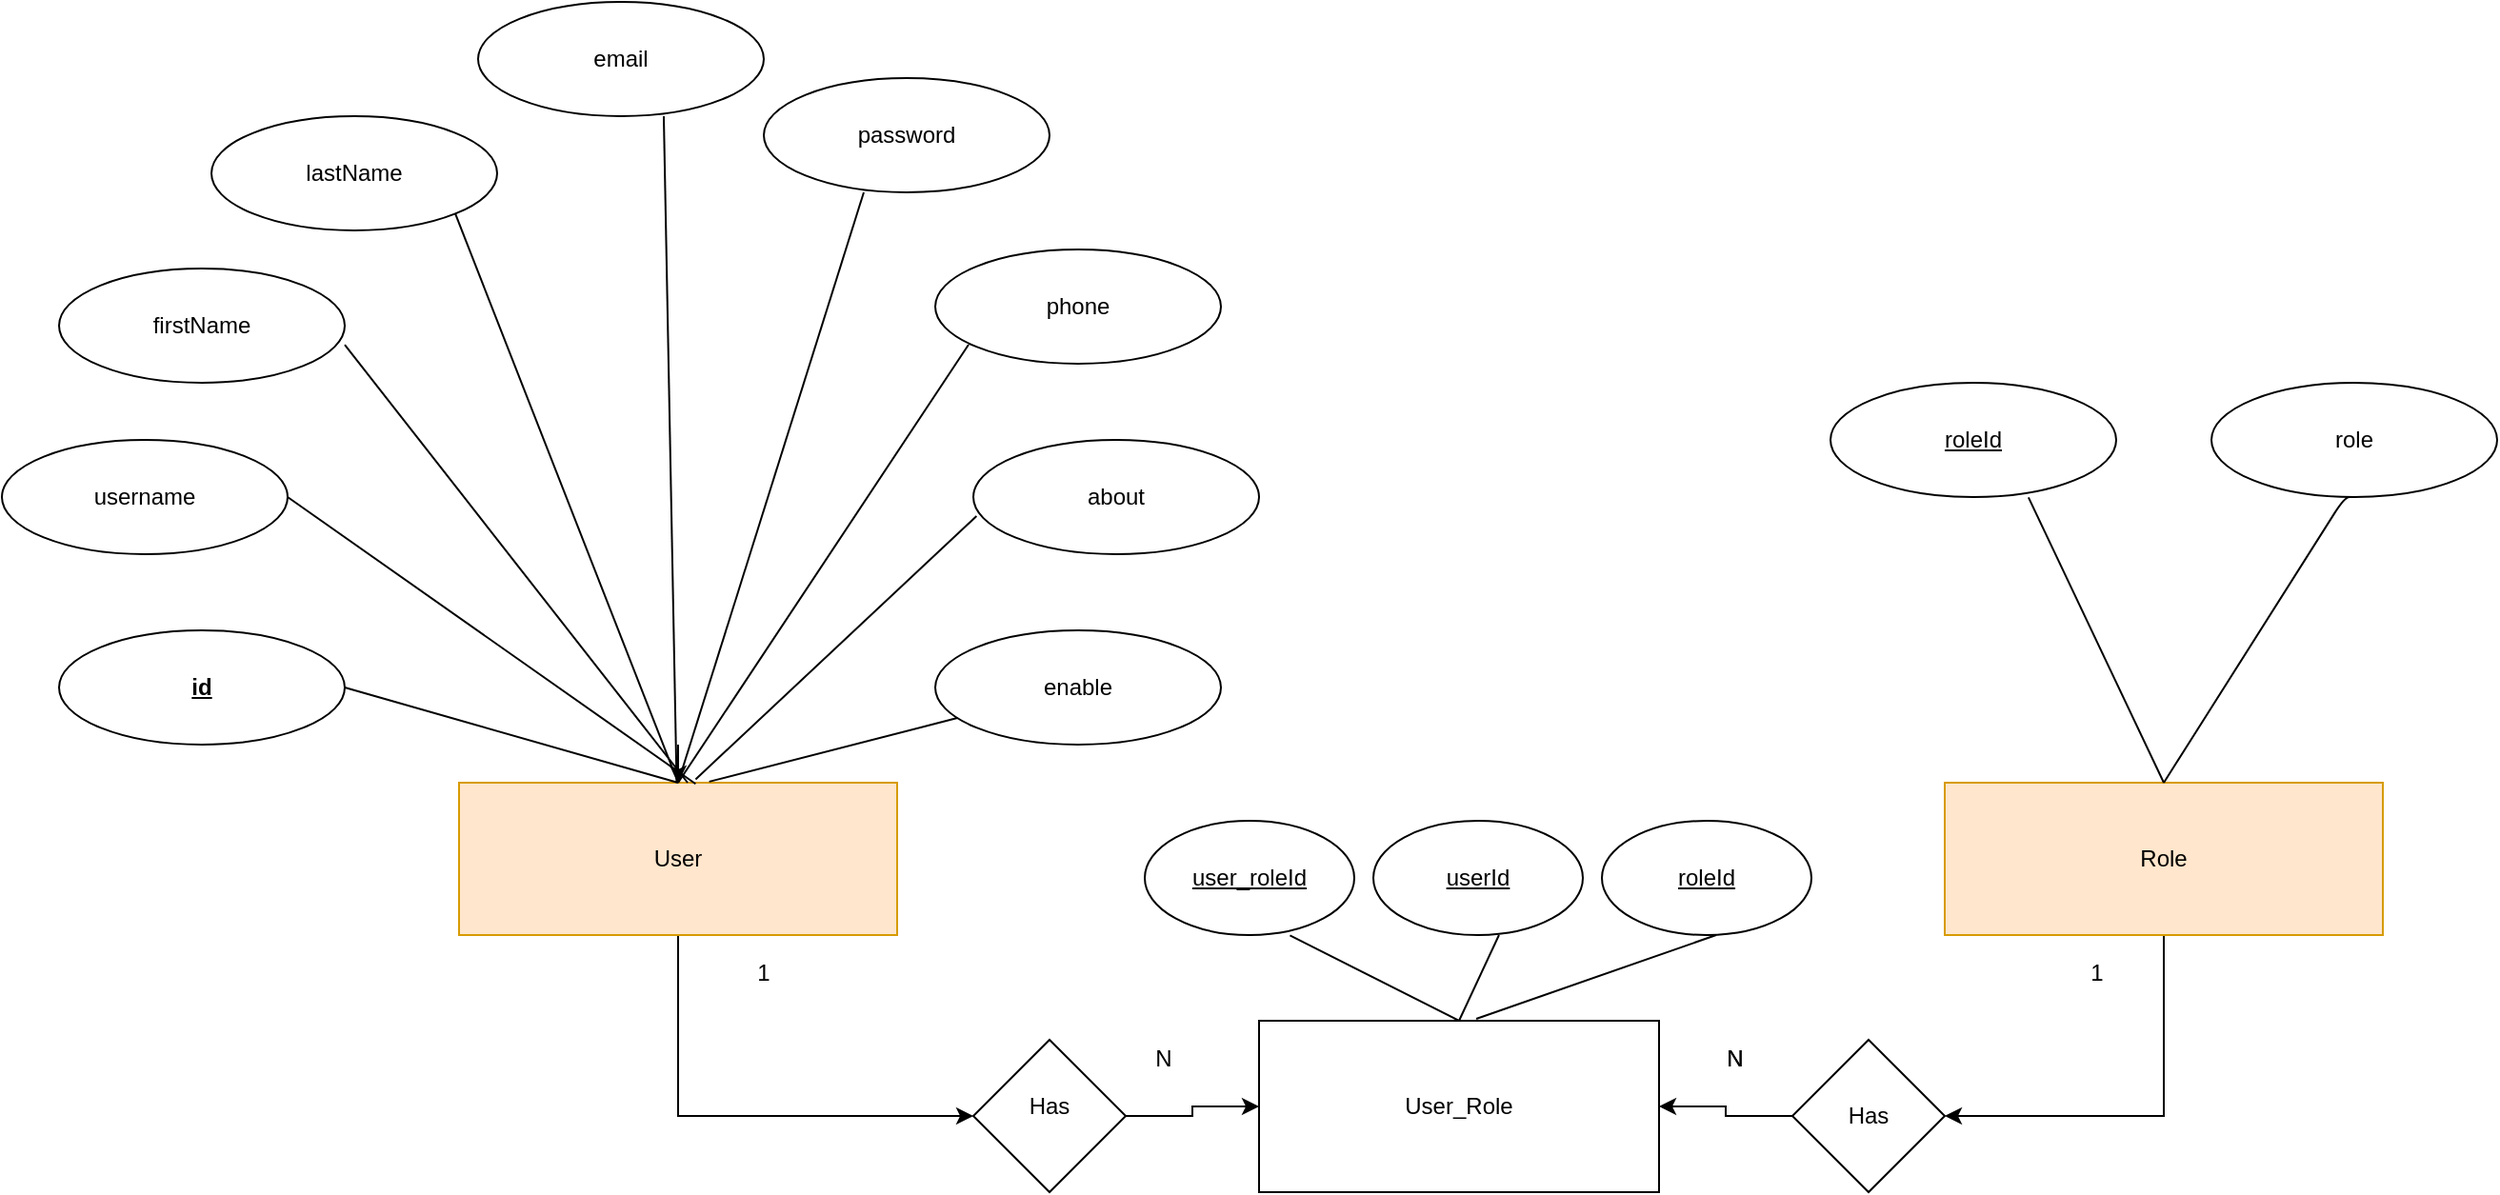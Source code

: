<mxfile version="14.9.8" type="device"><diagram id="25kBQIzz7HgHAMTvRKJ4" name="Page-1"><mxGraphModel dx="2290" dy="1280" grid="1" gridSize="10" guides="1" tooltips="1" connect="1" arrows="1" fold="1" page="0" pageScale="1" pageWidth="850" pageHeight="1100" math="0" shadow="0"><root><mxCell id="0"/><mxCell id="1" parent="0"/><mxCell id="FKL-KtySm47cMGy5OGco-23" style="edgeStyle=orthogonalEdgeStyle;rounded=0;orthogonalLoop=1;jettySize=auto;html=1;" edge="1" parent="1" source="FKL-KtySm47cMGy5OGco-1"><mxGeometry relative="1" as="geometry"><mxPoint x="-565" y="360" as="targetPoint"/></mxGeometry></mxCell><mxCell id="FKL-KtySm47cMGy5OGco-59" style="edgeStyle=orthogonalEdgeStyle;rounded=0;orthogonalLoop=1;jettySize=auto;html=1;entryX=0;entryY=0.5;entryDx=0;entryDy=0;" edge="1" parent="1" source="FKL-KtySm47cMGy5OGco-1" target="FKL-KtySm47cMGy5OGco-51"><mxGeometry relative="1" as="geometry"><mxPoint x="-420" y="540" as="targetPoint"/><Array as="points"><mxPoint x="-565" y="535"/></Array></mxGeometry></mxCell><mxCell id="FKL-KtySm47cMGy5OGco-1" value="User" style="rounded=0;whiteSpace=wrap;html=1;fillColor=#ffe6cc;strokeColor=#d79b00;" vertex="1" parent="1"><mxGeometry x="-680" y="360" width="230" height="80" as="geometry"/></mxCell><mxCell id="FKL-KtySm47cMGy5OGco-2" value="username" style="ellipse;whiteSpace=wrap;html=1;" vertex="1" parent="1"><mxGeometry x="-920" y="180" width="150" height="60" as="geometry"/></mxCell><mxCell id="FKL-KtySm47cMGy5OGco-3" value="lastName" style="ellipse;whiteSpace=wrap;html=1;" vertex="1" parent="1"><mxGeometry x="-810" y="10" width="150" height="60" as="geometry"/></mxCell><mxCell id="FKL-KtySm47cMGy5OGco-4" value="firstName" style="ellipse;whiteSpace=wrap;html=1;" vertex="1" parent="1"><mxGeometry x="-890" y="90" width="150" height="60" as="geometry"/></mxCell><mxCell id="FKL-KtySm47cMGy5OGco-5" value="phone" style="ellipse;whiteSpace=wrap;html=1;" vertex="1" parent="1"><mxGeometry x="-430" y="80" width="150" height="60" as="geometry"/></mxCell><mxCell id="FKL-KtySm47cMGy5OGco-6" value="password" style="ellipse;whiteSpace=wrap;html=1;" vertex="1" parent="1"><mxGeometry x="-520" y="-10" width="150" height="60" as="geometry"/></mxCell><mxCell id="FKL-KtySm47cMGy5OGco-7" value="&lt;b&gt;&lt;u&gt;id&lt;/u&gt;&lt;/b&gt;" style="ellipse;whiteSpace=wrap;html=1;" vertex="1" parent="1"><mxGeometry x="-890" y="280" width="150" height="60" as="geometry"/></mxCell><mxCell id="FKL-KtySm47cMGy5OGco-8" value="about" style="ellipse;whiteSpace=wrap;html=1;" vertex="1" parent="1"><mxGeometry x="-410" y="180" width="150" height="60" as="geometry"/></mxCell><mxCell id="FKL-KtySm47cMGy5OGco-9" value="email" style="ellipse;whiteSpace=wrap;html=1;" vertex="1" parent="1"><mxGeometry x="-670" y="-50" width="150" height="60" as="geometry"/></mxCell><mxCell id="FKL-KtySm47cMGy5OGco-11" value="enable" style="ellipse;whiteSpace=wrap;html=1;" vertex="1" parent="1"><mxGeometry x="-430" y="280" width="150" height="60" as="geometry"/></mxCell><mxCell id="FKL-KtySm47cMGy5OGco-12" value="" style="endArrow=none;html=1;exitX=0.571;exitY=-0.007;exitDx=0;exitDy=0;exitPerimeter=0;" edge="1" parent="1" source="FKL-KtySm47cMGy5OGco-1" target="FKL-KtySm47cMGy5OGco-11"><mxGeometry width="50" height="50" relative="1" as="geometry"><mxPoint x="-550" y="250" as="sourcePoint"/><mxPoint x="-500" y="200" as="targetPoint"/></mxGeometry></mxCell><mxCell id="FKL-KtySm47cMGy5OGco-14" value="" style="endArrow=none;html=1;exitX=0.54;exitY=-0.022;exitDx=0;exitDy=0;exitPerimeter=0;" edge="1" parent="1" source="FKL-KtySm47cMGy5OGco-1"><mxGeometry width="50" height="50" relative="1" as="geometry"><mxPoint x="-538.67" y="253.36" as="sourcePoint"/><mxPoint x="-408.322" y="219.997" as="targetPoint"/></mxGeometry></mxCell><mxCell id="FKL-KtySm47cMGy5OGco-15" value="" style="endArrow=none;html=1;exitX=0.5;exitY=0;exitDx=0;exitDy=0;" edge="1" parent="1" source="FKL-KtySm47cMGy5OGco-1"><mxGeometry width="50" height="50" relative="1" as="geometry"><mxPoint x="-560" y="268.24" as="sourcePoint"/><mxPoint x="-412.522" y="129.997" as="targetPoint"/></mxGeometry></mxCell><mxCell id="FKL-KtySm47cMGy5OGco-16" value="" style="endArrow=none;html=1;exitX=0.5;exitY=0;exitDx=0;exitDy=0;" edge="1" parent="1" source="FKL-KtySm47cMGy5OGco-1"><mxGeometry width="50" height="50" relative="1" as="geometry"><mxPoint x="-620" y="280" as="sourcePoint"/><mxPoint x="-467.522" y="49.997" as="targetPoint"/></mxGeometry></mxCell><mxCell id="FKL-KtySm47cMGy5OGco-17" value="" style="endArrow=none;html=1;" edge="1" parent="1" source="FKL-KtySm47cMGy5OGco-1"><mxGeometry width="50" height="50" relative="1" as="geometry"><mxPoint x="-670" y="320" as="sourcePoint"/><mxPoint x="-572.522" y="9.997" as="targetPoint"/></mxGeometry></mxCell><mxCell id="FKL-KtySm47cMGy5OGco-19" value="" style="endArrow=none;html=1;entryX=1;entryY=1;entryDx=0;entryDy=0;exitX=0.5;exitY=0;exitDx=0;exitDy=0;" edge="1" parent="1" source="FKL-KtySm47cMGy5OGco-1" target="FKL-KtySm47cMGy5OGco-3"><mxGeometry width="50" height="50" relative="1" as="geometry"><mxPoint x="-550" y="250" as="sourcePoint"/><mxPoint x="-500" y="200" as="targetPoint"/></mxGeometry></mxCell><mxCell id="FKL-KtySm47cMGy5OGco-20" value="" style="endArrow=none;html=1;entryX=1;entryY=1;entryDx=0;entryDy=0;" edge="1" parent="1"><mxGeometry width="50" height="50" relative="1" as="geometry"><mxPoint x="-560" y="360" as="sourcePoint"/><mxPoint x="-739.997" y="130.003" as="targetPoint"/></mxGeometry></mxCell><mxCell id="FKL-KtySm47cMGy5OGco-21" value="" style="endArrow=none;html=1;entryX=1;entryY=1;entryDx=0;entryDy=0;exitX=0.54;exitY=0.008;exitDx=0;exitDy=0;exitPerimeter=0;" edge="1" parent="1" source="FKL-KtySm47cMGy5OGco-1"><mxGeometry width="50" height="50" relative="1" as="geometry"><mxPoint x="-590" y="440" as="sourcePoint"/><mxPoint x="-769.997" y="210.003" as="targetPoint"/></mxGeometry></mxCell><mxCell id="FKL-KtySm47cMGy5OGco-22" value="" style="endArrow=none;html=1;entryX=1;entryY=1;entryDx=0;entryDy=0;exitX=0.5;exitY=0;exitDx=0;exitDy=0;" edge="1" parent="1" source="FKL-KtySm47cMGy5OGco-1"><mxGeometry width="50" height="50" relative="1" as="geometry"><mxPoint x="-570" y="350" as="sourcePoint"/><mxPoint x="-739.997" y="310.003" as="targetPoint"/></mxGeometry></mxCell><mxCell id="FKL-KtySm47cMGy5OGco-56" style="edgeStyle=orthogonalEdgeStyle;rounded=0;orthogonalLoop=1;jettySize=auto;html=1;entryX=1;entryY=0.5;entryDx=0;entryDy=0;" edge="1" parent="1" source="FKL-KtySm47cMGy5OGco-25" target="FKL-KtySm47cMGy5OGco-52"><mxGeometry relative="1" as="geometry"/></mxCell><mxCell id="FKL-KtySm47cMGy5OGco-25" value="Role" style="rounded=0;whiteSpace=wrap;html=1;fillColor=#ffe6cc;strokeColor=#d79b00;" vertex="1" parent="1"><mxGeometry x="100" y="360" width="230" height="80" as="geometry"/></mxCell><mxCell id="FKL-KtySm47cMGy5OGco-29" value="role" style="ellipse;whiteSpace=wrap;html=1;" vertex="1" parent="1"><mxGeometry x="240" y="150" width="150" height="60" as="geometry"/></mxCell><mxCell id="FKL-KtySm47cMGy5OGco-33" value="&lt;u&gt;roleId&lt;/u&gt;" style="ellipse;whiteSpace=wrap;html=1;" vertex="1" parent="1"><mxGeometry x="40" y="150" width="150" height="60" as="geometry"/></mxCell><mxCell id="FKL-KtySm47cMGy5OGco-37" value="" style="endArrow=none;html=1;exitX=0.5;exitY=0;exitDx=0;exitDy=0;entryX=0.5;entryY=1;entryDx=0;entryDy=0;" edge="1" source="FKL-KtySm47cMGy5OGco-25" parent="1" target="FKL-KtySm47cMGy5OGco-29"><mxGeometry width="50" height="50" relative="1" as="geometry"><mxPoint x="200" y="328.24" as="sourcePoint"/><mxPoint x="347.478" y="189.997" as="targetPoint"/><Array as="points"><mxPoint x="310" y="210"/></Array></mxGeometry></mxCell><mxCell id="FKL-KtySm47cMGy5OGco-39" value="" style="endArrow=none;html=1;entryX=0.693;entryY=1.003;entryDx=0;entryDy=0;entryPerimeter=0;exitX=0.5;exitY=0;exitDx=0;exitDy=0;" edge="1" source="FKL-KtySm47cMGy5OGco-25" parent="1" target="FKL-KtySm47cMGy5OGco-33"><mxGeometry width="50" height="50" relative="1" as="geometry"><mxPoint x="90" y="380" as="sourcePoint"/><mxPoint x="187.478" y="69.997" as="targetPoint"/></mxGeometry></mxCell><mxCell id="FKL-KtySm47cMGy5OGco-44" value="User_Role" style="rounded=0;whiteSpace=wrap;html=1;" vertex="1" parent="1"><mxGeometry x="-260" y="485" width="210" height="90" as="geometry"/></mxCell><mxCell id="FKL-KtySm47cMGy5OGco-45" value="&lt;u&gt;user_roleId&lt;/u&gt;" style="ellipse;whiteSpace=wrap;html=1;" vertex="1" parent="1"><mxGeometry x="-320" y="380" width="110" height="60" as="geometry"/></mxCell><mxCell id="FKL-KtySm47cMGy5OGco-46" value="" style="endArrow=none;html=1;entryX=0.693;entryY=1.003;entryDx=0;entryDy=0;entryPerimeter=0;exitX=0.5;exitY=0;exitDx=0;exitDy=0;" edge="1" parent="1" target="FKL-KtySm47cMGy5OGco-45" source="FKL-KtySm47cMGy5OGco-44"><mxGeometry width="50" height="50" relative="1" as="geometry"><mxPoint x="-175" y="490" as="sourcePoint"/><mxPoint x="-192.522" y="199.997" as="targetPoint"/></mxGeometry></mxCell><mxCell id="FKL-KtySm47cMGy5OGco-47" value="&lt;u&gt;userId&lt;/u&gt;" style="ellipse;whiteSpace=wrap;html=1;" vertex="1" parent="1"><mxGeometry x="-200" y="380" width="110" height="60" as="geometry"/></mxCell><mxCell id="FKL-KtySm47cMGy5OGco-48" value="&lt;u&gt;roleId&lt;/u&gt;" style="ellipse;whiteSpace=wrap;html=1;" vertex="1" parent="1"><mxGeometry x="-80" y="380" width="110" height="60" as="geometry"/></mxCell><mxCell id="FKL-KtySm47cMGy5OGco-49" value="" style="endArrow=none;html=1;entryX=0.543;entryY=-0.011;entryDx=0;entryDy=0;entryPerimeter=0;" edge="1" parent="1" target="FKL-KtySm47cMGy5OGco-44"><mxGeometry width="50" height="50" relative="1" as="geometry"><mxPoint x="-20" y="440" as="sourcePoint"/><mxPoint x="-150" y="560" as="targetPoint"/></mxGeometry></mxCell><mxCell id="FKL-KtySm47cMGy5OGco-50" value="" style="endArrow=none;html=1;entryX=0.5;entryY=0;entryDx=0;entryDy=0;" edge="1" parent="1" target="FKL-KtySm47cMGy5OGco-44"><mxGeometry width="50" height="50" relative="1" as="geometry"><mxPoint x="-134.03" y="440" as="sourcePoint"/><mxPoint x="-210.0" y="489.01" as="targetPoint"/></mxGeometry></mxCell><mxCell id="FKL-KtySm47cMGy5OGco-55" style="edgeStyle=orthogonalEdgeStyle;rounded=0;orthogonalLoop=1;jettySize=auto;html=1;" edge="1" parent="1" source="FKL-KtySm47cMGy5OGco-51" target="FKL-KtySm47cMGy5OGco-44"><mxGeometry relative="1" as="geometry"/></mxCell><mxCell id="FKL-KtySm47cMGy5OGco-51" value="" style="rhombus;whiteSpace=wrap;html=1;" vertex="1" parent="1"><mxGeometry x="-410" y="495" width="80" height="80" as="geometry"/></mxCell><mxCell id="FKL-KtySm47cMGy5OGco-57" style="edgeStyle=orthogonalEdgeStyle;rounded=0;orthogonalLoop=1;jettySize=auto;html=1;entryX=1;entryY=0.5;entryDx=0;entryDy=0;" edge="1" parent="1" source="FKL-KtySm47cMGy5OGco-52" target="FKL-KtySm47cMGy5OGco-44"><mxGeometry relative="1" as="geometry"><mxPoint x="-40" y="535" as="targetPoint"/></mxGeometry></mxCell><mxCell id="FKL-KtySm47cMGy5OGco-52" value="" style="rhombus;whiteSpace=wrap;html=1;" vertex="1" parent="1"><mxGeometry x="20" y="495" width="80" height="80" as="geometry"/></mxCell><mxCell id="FKL-KtySm47cMGy5OGco-60" value="N" style="text;html=1;strokeColor=none;fillColor=none;align=center;verticalAlign=middle;whiteSpace=wrap;rounded=0;" vertex="1" parent="1"><mxGeometry x="-330" y="495" width="40" height="20" as="geometry"/></mxCell><mxCell id="FKL-KtySm47cMGy5OGco-61" value="1" style="text;html=1;strokeColor=none;fillColor=none;align=center;verticalAlign=middle;whiteSpace=wrap;rounded=0;" vertex="1" parent="1"><mxGeometry x="-540" y="450" width="40" height="20" as="geometry"/></mxCell><mxCell id="FKL-KtySm47cMGy5OGco-62" value="N" style="text;html=1;strokeColor=none;fillColor=none;align=center;verticalAlign=middle;whiteSpace=wrap;rounded=0;" vertex="1" parent="1"><mxGeometry x="-30" y="495" width="40" height="20" as="geometry"/></mxCell><mxCell id="FKL-KtySm47cMGy5OGco-63" value="N" style="text;html=1;strokeColor=none;fillColor=none;align=center;verticalAlign=middle;whiteSpace=wrap;rounded=0;" vertex="1" parent="1"><mxGeometry x="-30" y="495" width="40" height="20" as="geometry"/></mxCell><mxCell id="FKL-KtySm47cMGy5OGco-64" value="1" style="text;html=1;strokeColor=none;fillColor=none;align=center;verticalAlign=middle;whiteSpace=wrap;rounded=0;" vertex="1" parent="1"><mxGeometry x="160" y="450" width="40" height="20" as="geometry"/></mxCell><mxCell id="FKL-KtySm47cMGy5OGco-65" value="Has" style="text;html=1;strokeColor=none;fillColor=none;align=center;verticalAlign=middle;whiteSpace=wrap;rounded=0;" vertex="1" parent="1"><mxGeometry x="-390" y="520" width="40" height="20" as="geometry"/></mxCell><mxCell id="FKL-KtySm47cMGy5OGco-66" value="Has" style="text;html=1;strokeColor=none;fillColor=none;align=center;verticalAlign=middle;whiteSpace=wrap;rounded=0;" vertex="1" parent="1"><mxGeometry x="40" y="525" width="40" height="20" as="geometry"/></mxCell></root></mxGraphModel></diagram></mxfile>